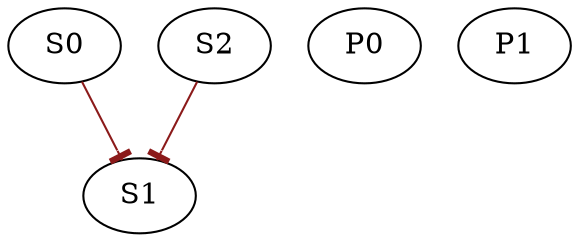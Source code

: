 digraph G { 
s1 [shape=ellipse,color=black,label="S0"];
s2 [shape=ellipse,color=black,label="S1"];
s3 [shape=ellipse,color=black,label="S2"];
s4 [shape=ellipse,color=black,label="P0"];
s5 [shape=ellipse,color=black,label="P1"];
s1 -> s2 [color="firebrick4",arrowhead=tee]
s3 -> s2 [color="firebrick4",arrowhead=tee]
} 
